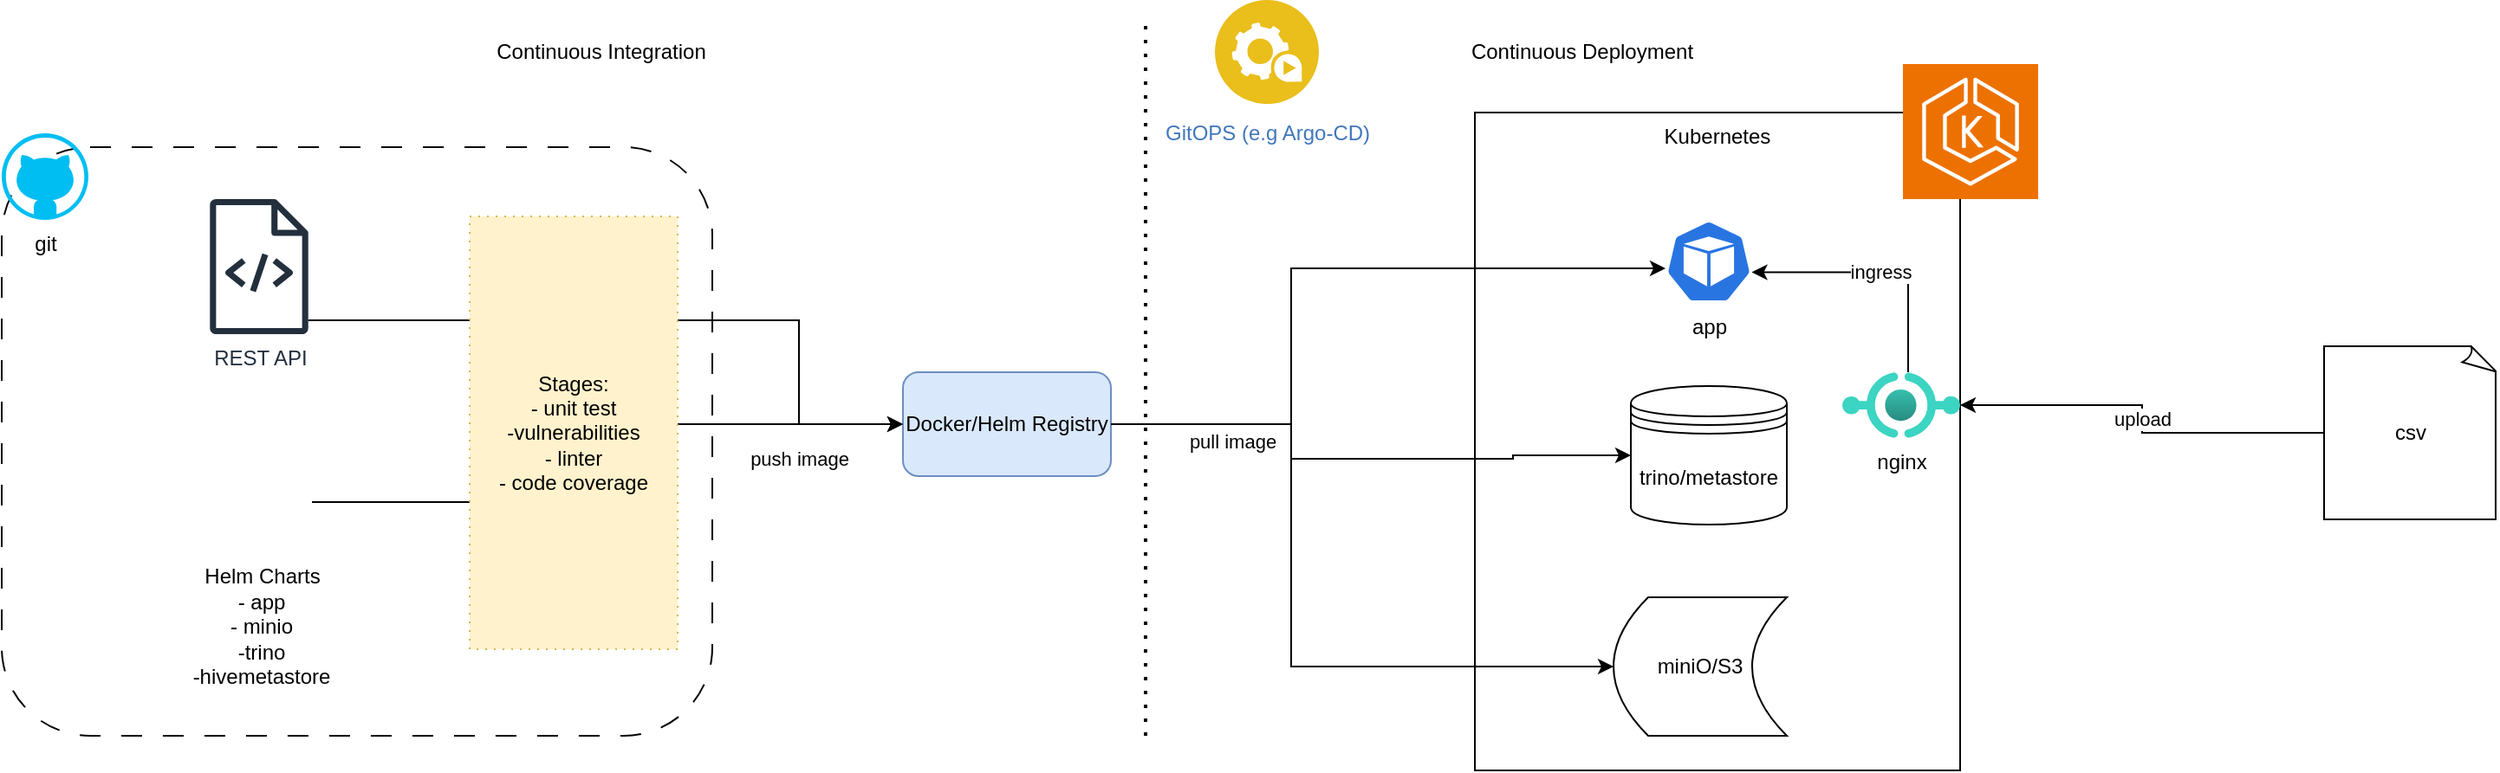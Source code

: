 <mxfile version="22.0.2" type="github">
  <diagram name="Página-1" id="_X7M-crHDyrQfwzhrV1P">
    <mxGraphModel dx="3131" dy="850" grid="1" gridSize="10" guides="1" tooltips="1" connect="1" arrows="1" fold="1" page="1" pageScale="1" pageWidth="827" pageHeight="1169" math="0" shadow="0">
      <root>
        <mxCell id="0" />
        <mxCell id="1" parent="0" />
        <mxCell id="_I4soMhzDKiRssA5GjaF-1" value="" style="rounded=1;whiteSpace=wrap;html=1;dashed=1;dashPattern=12 12;" vertex="1" parent="1">
          <mxGeometry x="-270" y="110" width="410" height="340" as="geometry" />
        </mxCell>
        <mxCell id="jRqJECf2GawSyn8FGZy8-1" value="Docker/Helm Registry" style="rounded=1;whiteSpace=wrap;html=1;fillColor=#dae8fc;strokeColor=#6c8ebf;" parent="1" vertex="1">
          <mxGeometry x="250" y="240" width="120" height="60" as="geometry" />
        </mxCell>
        <mxCell id="jRqJECf2GawSyn8FGZy8-2" value="Kubernetes" style="rounded=0;whiteSpace=wrap;html=1;horizontal=1;verticalAlign=top;" parent="1" vertex="1">
          <mxGeometry x="580" y="90" width="280" height="380" as="geometry" />
        </mxCell>
        <mxCell id="jRqJECf2GawSyn8FGZy8-6" value="push image" style="edgeStyle=orthogonalEdgeStyle;rounded=0;orthogonalLoop=1;jettySize=auto;html=1;entryX=0;entryY=0.5;entryDx=0;entryDy=0;" parent="1" source="jRqJECf2GawSyn8FGZy8-4" target="jRqJECf2GawSyn8FGZy8-1" edge="1">
          <mxGeometry x="0.703" y="-20" relative="1" as="geometry">
            <Array as="points">
              <mxPoint x="160" y="210" />
              <mxPoint x="190" y="210" />
              <mxPoint x="190" y="130" />
            </Array>
            <mxPoint as="offset" />
          </mxGeometry>
        </mxCell>
        <mxCell id="jRqJECf2GawSyn8FGZy8-7" value="app" style="sketch=0;html=1;dashed=0;whitespace=wrap;fillColor=#2875E2;strokeColor=#ffffff;points=[[0.005,0.63,0],[0.1,0.2,0],[0.9,0.2,0],[0.5,0,0],[0.995,0.63,0],[0.72,0.99,0],[0.5,1,0],[0.28,0.99,0]];verticalLabelPosition=bottom;align=center;verticalAlign=top;shape=mxgraph.kubernetes.icon;prIcon=pod" parent="1" vertex="1">
          <mxGeometry x="690" y="152" width="50" height="48" as="geometry" />
        </mxCell>
        <mxCell id="jRqJECf2GawSyn8FGZy8-8" value="pull image" style="edgeStyle=orthogonalEdgeStyle;rounded=0;orthogonalLoop=1;jettySize=auto;html=1;" parent="1" source="jRqJECf2GawSyn8FGZy8-1" target="jRqJECf2GawSyn8FGZy8-7" edge="1">
          <mxGeometry x="-0.658" y="-10" relative="1" as="geometry">
            <mxPoint as="offset" />
            <mxPoint x="690" y="180" as="targetPoint" />
            <Array as="points">
              <mxPoint x="474" y="180" />
            </Array>
          </mxGeometry>
        </mxCell>
        <mxCell id="jRqJECf2GawSyn8FGZy8-9" value="trino/metastore" style="shape=datastore;whiteSpace=wrap;html=1;" parent="1" vertex="1">
          <mxGeometry x="670" y="248" width="90" height="80" as="geometry" />
        </mxCell>
        <mxCell id="jRqJECf2GawSyn8FGZy8-10" value="miniO/S3" style="shape=dataStorage;whiteSpace=wrap;html=1;fixedSize=1;" parent="1" vertex="1">
          <mxGeometry x="660" y="370" width="100" height="80" as="geometry" />
        </mxCell>
        <mxCell id="jRqJECf2GawSyn8FGZy8-12" value="Continuous Integration" style="text;html=1;strokeColor=none;fillColor=none;align=center;verticalAlign=middle;whiteSpace=wrap;rounded=0;" parent="1" vertex="1">
          <mxGeometry x="-74" y="40" width="300" height="30" as="geometry" />
        </mxCell>
        <mxCell id="jRqJECf2GawSyn8FGZy8-13" value="Continuous Deployment" style="text;html=1;strokeColor=none;fillColor=none;align=center;verticalAlign=middle;whiteSpace=wrap;rounded=0;" parent="1" vertex="1">
          <mxGeometry x="492" y="40" width="300" height="30" as="geometry" />
        </mxCell>
        <mxCell id="_I4soMhzDKiRssA5GjaF-2" value="git" style="verticalLabelPosition=bottom;html=1;verticalAlign=top;align=center;strokeColor=none;fillColor=#00BEF2;shape=mxgraph.azure.github_code;pointerEvents=1;" vertex="1" parent="1">
          <mxGeometry x="-270" y="102" width="50" height="50" as="geometry" />
        </mxCell>
        <mxCell id="_I4soMhzDKiRssA5GjaF-3" value="" style="group" vertex="1" connectable="0" parent="1">
          <mxGeometry x="-210" y="140" width="120" height="146" as="geometry" />
        </mxCell>
        <mxCell id="jRqJECf2GawSyn8FGZy8-5" value="" style="group" parent="_I4soMhzDKiRssA5GjaF-3" vertex="1" connectable="0">
          <mxGeometry y="68" width="120" height="78" as="geometry" />
        </mxCell>
        <mxCell id="jRqJECf2GawSyn8FGZy8-3" value="" style="shape=image;html=1;verticalAlign=top;verticalLabelPosition=bottom;labelBackgroundColor=#ffffff;imageAspect=0;aspect=fixed;image=https://cdn4.iconfinder.com/data/icons/scripting-and-programming-languages/512/660277-Python_logo-128.png" parent="jRqJECf2GawSyn8FGZy8-5" vertex="1">
          <mxGeometry x="60" y="9" width="60" height="60" as="geometry" />
        </mxCell>
        <mxCell id="jRqJECf2GawSyn8FGZy8-4" value="REST API" style="sketch=0;outlineConnect=0;fontColor=#232F3E;gradientColor=none;fillColor=#232F3D;strokeColor=none;dashed=0;verticalLabelPosition=bottom;verticalAlign=top;align=center;html=1;fontSize=12;fontStyle=0;aspect=fixed;pointerEvents=1;shape=mxgraph.aws4.source_code;" parent="_I4soMhzDKiRssA5GjaF-3" vertex="1">
          <mxGeometry x="60" width="57" height="78" as="geometry" />
        </mxCell>
        <mxCell id="_I4soMhzDKiRssA5GjaF-4" value="" style="shape=image;html=1;verticalAlign=top;verticalLabelPosition=bottom;labelBackgroundColor=#ffffff;imageAspect=0;aspect=fixed;image=https://cdn1.iconfinder.com/data/icons/unicons-line-vol-3/24/docker-128.png" vertex="1" parent="1">
          <mxGeometry x="270" y="210" width="48" height="48" as="geometry" />
        </mxCell>
        <mxCell id="_I4soMhzDKiRssA5GjaF-9" style="edgeStyle=orthogonalEdgeStyle;rounded=0;orthogonalLoop=1;jettySize=auto;html=1;entryX=0;entryY=0.5;entryDx=0;entryDy=0;" edge="1" parent="1" source="_I4soMhzDKiRssA5GjaF-5" target="jRqJECf2GawSyn8FGZy8-1">
          <mxGeometry relative="1" as="geometry" />
        </mxCell>
        <mxCell id="_I4soMhzDKiRssA5GjaF-7" style="edgeStyle=orthogonalEdgeStyle;rounded=0;orthogonalLoop=1;jettySize=auto;html=1;entryX=0;entryY=0.5;entryDx=0;entryDy=0;" edge="1" parent="1" source="jRqJECf2GawSyn8FGZy8-1" target="jRqJECf2GawSyn8FGZy8-9">
          <mxGeometry relative="1" as="geometry">
            <Array as="points">
              <mxPoint x="474" y="270" />
              <mxPoint x="474" y="290" />
              <mxPoint x="602" y="290" />
              <mxPoint x="602" y="288" />
            </Array>
          </mxGeometry>
        </mxCell>
        <mxCell id="_I4soMhzDKiRssA5GjaF-8" style="edgeStyle=orthogonalEdgeStyle;rounded=0;orthogonalLoop=1;jettySize=auto;html=1;entryX=0;entryY=0.5;entryDx=0;entryDy=0;" edge="1" parent="1" source="jRqJECf2GawSyn8FGZy8-1" target="jRqJECf2GawSyn8FGZy8-10">
          <mxGeometry relative="1" as="geometry">
            <Array as="points">
              <mxPoint x="474" y="410" />
            </Array>
          </mxGeometry>
        </mxCell>
        <mxCell id="_I4soMhzDKiRssA5GjaF-11" value="" style="group" vertex="1" connectable="0" parent="1">
          <mxGeometry x="-166" y="286" width="92" height="138" as="geometry" />
        </mxCell>
        <mxCell id="_I4soMhzDKiRssA5GjaF-5" value="Helm Charts" style="shape=image;html=1;verticalAlign=top;verticalLabelPosition=bottom;labelBackgroundColor=#ffffff;imageAspect=0;aspect=fixed;image=https://cdn3.iconfinder.com/data/icons/travelling-icon-set/800/helm-128.png" vertex="1" parent="_I4soMhzDKiRssA5GjaF-11">
          <mxGeometry x="17" width="58" height="58" as="geometry" />
        </mxCell>
        <mxCell id="_I4soMhzDKiRssA5GjaF-6" value="- app&lt;br&gt;- minio&lt;br&gt;-trino&lt;br&gt;-hivemetastore" style="text;html=1;strokeColor=none;fillColor=none;align=center;verticalAlign=middle;whiteSpace=wrap;rounded=0;" vertex="1" parent="_I4soMhzDKiRssA5GjaF-11">
          <mxGeometry y="78" width="92" height="60" as="geometry" />
        </mxCell>
        <mxCell id="_I4soMhzDKiRssA5GjaF-12" value="Stages:&lt;br&gt;- unit test&lt;br&gt;-vulnerabilities&lt;br&gt;- linter&lt;br&gt;- code coverage" style="rounded=0;whiteSpace=wrap;html=1;dashed=1;dashPattern=1 4;fillColor=#fff2cc;strokeColor=#d6b656;" vertex="1" parent="1">
          <mxGeometry y="150" width="120" height="250" as="geometry" />
        </mxCell>
        <mxCell id="_I4soMhzDKiRssA5GjaF-13" value="" style="sketch=0;points=[[0,0,0],[0.25,0,0],[0.5,0,0],[0.75,0,0],[1,0,0],[0,1,0],[0.25,1,0],[0.5,1,0],[0.75,1,0],[1,1,0],[0,0.25,0],[0,0.5,0],[0,0.75,0],[1,0.25,0],[1,0.5,0],[1,0.75,0]];outlineConnect=0;fontColor=#232F3E;fillColor=#ED7100;strokeColor=#ffffff;dashed=0;verticalLabelPosition=bottom;verticalAlign=top;align=center;html=1;fontSize=12;fontStyle=0;aspect=fixed;shape=mxgraph.aws4.resourceIcon;resIcon=mxgraph.aws4.eks;" vertex="1" parent="1">
          <mxGeometry x="827" y="62" width="78" height="78" as="geometry" />
        </mxCell>
        <mxCell id="_I4soMhzDKiRssA5GjaF-14" value="nginx" style="image;aspect=fixed;html=1;points=[];align=center;fontSize=12;image=img/lib/azure2/other/API_Proxy.svg;" vertex="1" parent="1">
          <mxGeometry x="792" y="240" width="68" height="38" as="geometry" />
        </mxCell>
        <mxCell id="_I4soMhzDKiRssA5GjaF-15" value="ingress" style="edgeStyle=orthogonalEdgeStyle;rounded=0;orthogonalLoop=1;jettySize=auto;html=1;entryX=0.995;entryY=0.63;entryDx=0;entryDy=0;entryPerimeter=0;" edge="1" parent="1" source="_I4soMhzDKiRssA5GjaF-14" target="jRqJECf2GawSyn8FGZy8-7">
          <mxGeometry relative="1" as="geometry">
            <Array as="points">
              <mxPoint x="830" y="182" />
            </Array>
          </mxGeometry>
        </mxCell>
        <mxCell id="_I4soMhzDKiRssA5GjaF-17" value="upload" style="edgeStyle=orthogonalEdgeStyle;rounded=0;orthogonalLoop=1;jettySize=auto;html=1;" edge="1" parent="1" source="_I4soMhzDKiRssA5GjaF-16" target="_I4soMhzDKiRssA5GjaF-14">
          <mxGeometry relative="1" as="geometry" />
        </mxCell>
        <mxCell id="_I4soMhzDKiRssA5GjaF-16" value="csv" style="whiteSpace=wrap;html=1;shape=mxgraph.basic.document" vertex="1" parent="1">
          <mxGeometry x="1070" y="225" width="100" height="100" as="geometry" />
        </mxCell>
        <mxCell id="_I4soMhzDKiRssA5GjaF-18" value="GitOPS (e.g Argo-CD)" style="image;aspect=fixed;perimeter=ellipsePerimeter;html=1;align=center;shadow=0;dashed=0;fontColor=#4277BB;labelBackgroundColor=default;fontSize=12;spacingTop=3;image=img/lib/ibm/applications/automation_tools.svg;" vertex="1" parent="1">
          <mxGeometry x="430" y="25" width="60" height="60" as="geometry" />
        </mxCell>
        <mxCell id="_I4soMhzDKiRssA5GjaF-19" value="" style="endArrow=none;dashed=1;html=1;dashPattern=1 3;strokeWidth=2;rounded=0;" edge="1" parent="1">
          <mxGeometry width="50" height="50" relative="1" as="geometry">
            <mxPoint x="390" y="40" as="sourcePoint" />
            <mxPoint x="390" y="450" as="targetPoint" />
            <Array as="points">
              <mxPoint x="390" y="110" />
            </Array>
          </mxGeometry>
        </mxCell>
      </root>
    </mxGraphModel>
  </diagram>
</mxfile>
